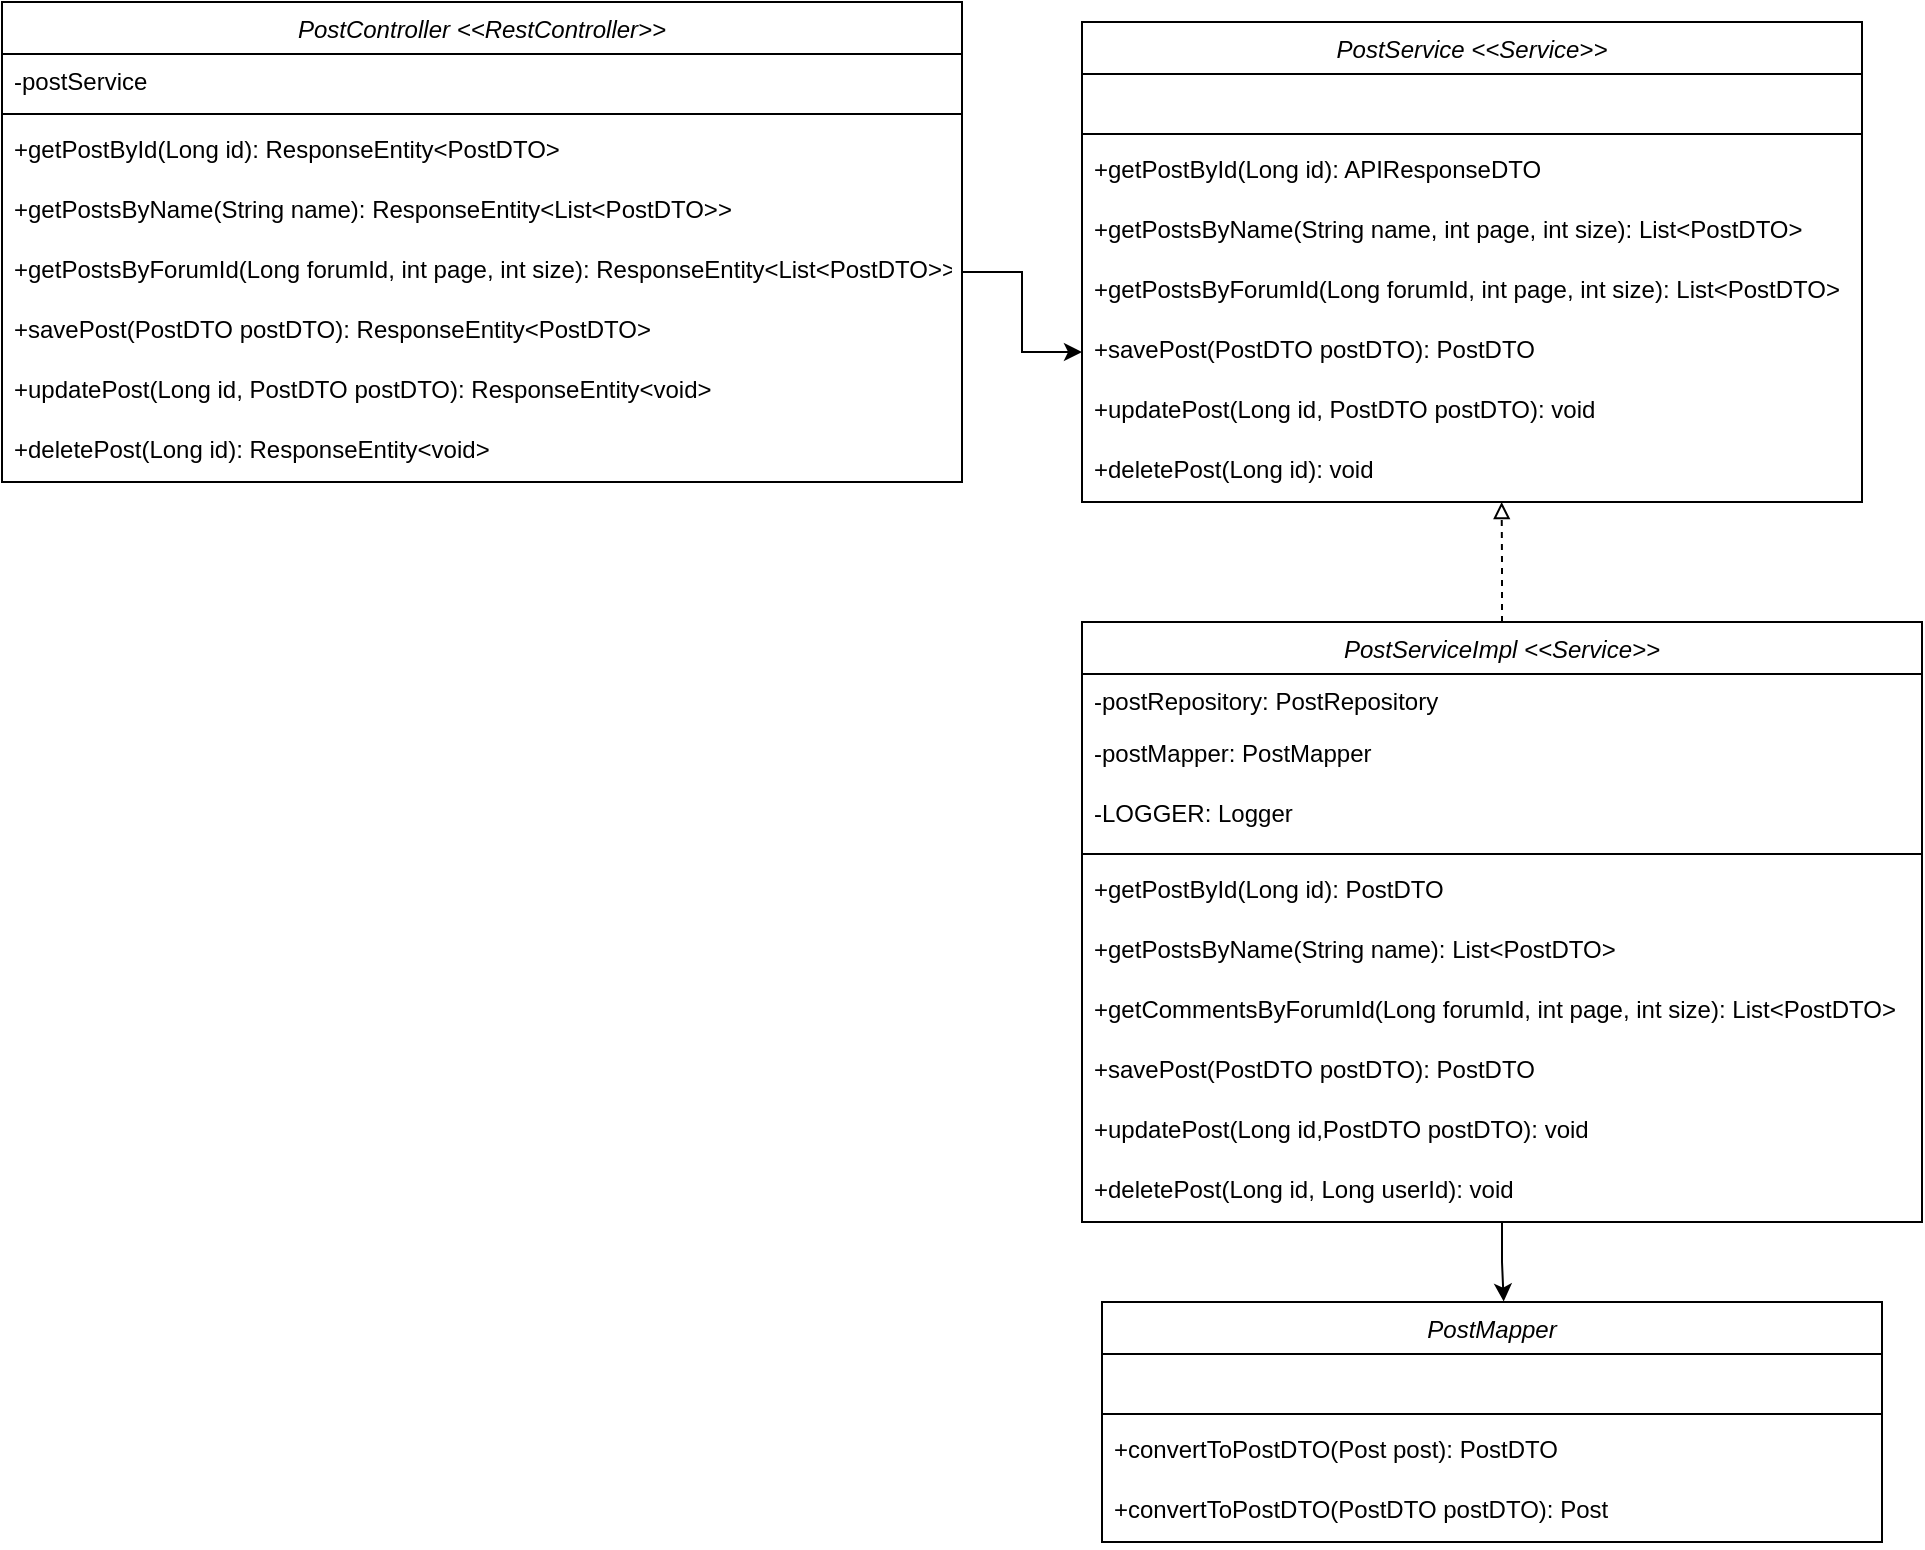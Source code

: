 <mxfile version="24.7.16">
  <diagram id="C5RBs43oDa-KdzZeNtuy" name="Page-1">
    <mxGraphModel dx="1195" dy="643" grid="1" gridSize="10" guides="1" tooltips="1" connect="1" arrows="1" fold="1" page="1" pageScale="1" pageWidth="827" pageHeight="1169" math="0" shadow="0">
      <root>
        <mxCell id="WIyWlLk6GJQsqaUBKTNV-0" />
        <mxCell id="WIyWlLk6GJQsqaUBKTNV-1" parent="WIyWlLk6GJQsqaUBKTNV-0" />
        <mxCell id="zkfFHV4jXpPFQw0GAbJ--0" value="PostController &lt;&lt;RestController&gt;&gt;" style="swimlane;fontStyle=2;align=center;verticalAlign=top;childLayout=stackLayout;horizontal=1;startSize=26;horizontalStack=0;resizeParent=1;resizeLast=0;collapsible=1;marginBottom=0;rounded=0;shadow=0;strokeWidth=1;" parent="WIyWlLk6GJQsqaUBKTNV-1" vertex="1">
          <mxGeometry x="60" y="30" width="480" height="240" as="geometry">
            <mxRectangle x="230" y="140" width="160" height="26" as="alternateBounds" />
          </mxGeometry>
        </mxCell>
        <mxCell id="zkfFHV4jXpPFQw0GAbJ--1" value="-postService" style="text;align=left;verticalAlign=top;spacingLeft=4;spacingRight=4;overflow=hidden;rotatable=0;points=[[0,0.5],[1,0.5]];portConstraint=eastwest;" parent="zkfFHV4jXpPFQw0GAbJ--0" vertex="1">
          <mxGeometry y="26" width="480" height="26" as="geometry" />
        </mxCell>
        <mxCell id="zkfFHV4jXpPFQw0GAbJ--4" value="" style="line;html=1;strokeWidth=1;align=left;verticalAlign=middle;spacingTop=-1;spacingLeft=3;spacingRight=3;rotatable=0;labelPosition=right;points=[];portConstraint=eastwest;" parent="zkfFHV4jXpPFQw0GAbJ--0" vertex="1">
          <mxGeometry y="52" width="480" height="8" as="geometry" />
        </mxCell>
        <mxCell id="zkfFHV4jXpPFQw0GAbJ--5" value="+getPostById(Long id): ResponseEntity&lt;PostDTO&gt;" style="text;align=left;verticalAlign=top;spacingLeft=4;spacingRight=4;overflow=hidden;rotatable=0;points=[[0,0.5],[1,0.5]];portConstraint=eastwest;" parent="zkfFHV4jXpPFQw0GAbJ--0" vertex="1">
          <mxGeometry y="60" width="480" height="30" as="geometry" />
        </mxCell>
        <mxCell id="GH-1Bv83nwFO9EJ7OFsL-6" value="+getPostsByName(String name): ResponseEntity&lt;List&lt;PostDTO&gt;&gt; " style="text;align=left;verticalAlign=top;spacingLeft=4;spacingRight=4;overflow=hidden;rotatable=0;points=[[0,0.5],[1,0.5]];portConstraint=eastwest;" vertex="1" parent="zkfFHV4jXpPFQw0GAbJ--0">
          <mxGeometry y="90" width="480" height="30" as="geometry" />
        </mxCell>
        <mxCell id="GH-1Bv83nwFO9EJ7OFsL-7" value="+getPostsByForumId(Long forumId, int page, int size): ResponseEntity&lt;List&lt;PostDTO&gt;&gt;" style="text;align=left;verticalAlign=top;spacingLeft=4;spacingRight=4;overflow=hidden;rotatable=0;points=[[0,0.5],[1,0.5]];portConstraint=eastwest;" vertex="1" parent="zkfFHV4jXpPFQw0GAbJ--0">
          <mxGeometry y="120" width="480" height="30" as="geometry" />
        </mxCell>
        <mxCell id="GH-1Bv83nwFO9EJ7OFsL-8" value="+savePost(PostDTO postDTO): ResponseEntity&lt;PostDTO&gt;" style="text;align=left;verticalAlign=top;spacingLeft=4;spacingRight=4;overflow=hidden;rotatable=0;points=[[0,0.5],[1,0.5]];portConstraint=eastwest;" vertex="1" parent="zkfFHV4jXpPFQw0GAbJ--0">
          <mxGeometry y="150" width="480" height="30" as="geometry" />
        </mxCell>
        <mxCell id="GH-1Bv83nwFO9EJ7OFsL-9" value="+updatePost(Long id, PostDTO postDTO): ResponseEntity&lt;void&gt;" style="text;align=left;verticalAlign=top;spacingLeft=4;spacingRight=4;overflow=hidden;rotatable=0;points=[[0,0.5],[1,0.5]];portConstraint=eastwest;" vertex="1" parent="zkfFHV4jXpPFQw0GAbJ--0">
          <mxGeometry y="180" width="480" height="30" as="geometry" />
        </mxCell>
        <mxCell id="GH-1Bv83nwFO9EJ7OFsL-10" value="+deletePost(Long id): ResponseEntity&lt;void&gt;" style="text;align=left;verticalAlign=top;spacingLeft=4;spacingRight=4;overflow=hidden;rotatable=0;points=[[0,0.5],[1,0.5]];portConstraint=eastwest;" vertex="1" parent="zkfFHV4jXpPFQw0GAbJ--0">
          <mxGeometry y="210" width="480" height="30" as="geometry" />
        </mxCell>
        <mxCell id="GH-1Bv83nwFO9EJ7OFsL-13" value="PostService &lt;&lt;Service&gt;&gt;" style="swimlane;fontStyle=2;align=center;verticalAlign=top;childLayout=stackLayout;horizontal=1;startSize=26;horizontalStack=0;resizeParent=1;resizeLast=0;collapsible=1;marginBottom=0;rounded=0;shadow=0;strokeWidth=1;" vertex="1" parent="WIyWlLk6GJQsqaUBKTNV-1">
          <mxGeometry x="600" y="40" width="390" height="240" as="geometry">
            <mxRectangle x="230" y="140" width="160" height="26" as="alternateBounds" />
          </mxGeometry>
        </mxCell>
        <mxCell id="GH-1Bv83nwFO9EJ7OFsL-14" value="&#xa;" style="text;align=left;verticalAlign=top;spacingLeft=4;spacingRight=4;overflow=hidden;rotatable=0;points=[[0,0.5],[1,0.5]];portConstraint=eastwest;" vertex="1" parent="GH-1Bv83nwFO9EJ7OFsL-13">
          <mxGeometry y="26" width="390" height="26" as="geometry" />
        </mxCell>
        <mxCell id="GH-1Bv83nwFO9EJ7OFsL-15" value="" style="line;html=1;strokeWidth=1;align=left;verticalAlign=middle;spacingTop=-1;spacingLeft=3;spacingRight=3;rotatable=0;labelPosition=right;points=[];portConstraint=eastwest;" vertex="1" parent="GH-1Bv83nwFO9EJ7OFsL-13">
          <mxGeometry y="52" width="390" height="8" as="geometry" />
        </mxCell>
        <mxCell id="GH-1Bv83nwFO9EJ7OFsL-16" value="+getPostById(Long id): APIResponseDTO" style="text;align=left;verticalAlign=top;spacingLeft=4;spacingRight=4;overflow=hidden;rotatable=0;points=[[0,0.5],[1,0.5]];portConstraint=eastwest;" vertex="1" parent="GH-1Bv83nwFO9EJ7OFsL-13">
          <mxGeometry y="60" width="390" height="30" as="geometry" />
        </mxCell>
        <mxCell id="GH-1Bv83nwFO9EJ7OFsL-17" value="+getPostsByName(String name, int page, int size): List&lt;PostDTO&gt;" style="text;align=left;verticalAlign=top;spacingLeft=4;spacingRight=4;overflow=hidden;rotatable=0;points=[[0,0.5],[1,0.5]];portConstraint=eastwest;" vertex="1" parent="GH-1Bv83nwFO9EJ7OFsL-13">
          <mxGeometry y="90" width="390" height="30" as="geometry" />
        </mxCell>
        <mxCell id="GH-1Bv83nwFO9EJ7OFsL-18" value="+getPostsByForumId(Long forumId, int page, int size): List&lt;PostDTO&gt;&#xa;" style="text;align=left;verticalAlign=top;spacingLeft=4;spacingRight=4;overflow=hidden;rotatable=0;points=[[0,0.5],[1,0.5]];portConstraint=eastwest;" vertex="1" parent="GH-1Bv83nwFO9EJ7OFsL-13">
          <mxGeometry y="120" width="390" height="30" as="geometry" />
        </mxCell>
        <mxCell id="GH-1Bv83nwFO9EJ7OFsL-19" value="+savePost(PostDTO postDTO): PostDTO " style="text;align=left;verticalAlign=top;spacingLeft=4;spacingRight=4;overflow=hidden;rotatable=0;points=[[0,0.5],[1,0.5]];portConstraint=eastwest;" vertex="1" parent="GH-1Bv83nwFO9EJ7OFsL-13">
          <mxGeometry y="150" width="390" height="30" as="geometry" />
        </mxCell>
        <mxCell id="GH-1Bv83nwFO9EJ7OFsL-20" value="+updatePost(Long id, PostDTO postDTO): void&#xa;" style="text;align=left;verticalAlign=top;spacingLeft=4;spacingRight=4;overflow=hidden;rotatable=0;points=[[0,0.5],[1,0.5]];portConstraint=eastwest;" vertex="1" parent="GH-1Bv83nwFO9EJ7OFsL-13">
          <mxGeometry y="180" width="390" height="30" as="geometry" />
        </mxCell>
        <mxCell id="GH-1Bv83nwFO9EJ7OFsL-21" value="+deletePost(Long id): void" style="text;align=left;verticalAlign=top;spacingLeft=4;spacingRight=4;overflow=hidden;rotatable=0;points=[[0,0.5],[1,0.5]];portConstraint=eastwest;" vertex="1" parent="GH-1Bv83nwFO9EJ7OFsL-13">
          <mxGeometry y="210" width="390" height="30" as="geometry" />
        </mxCell>
        <mxCell id="GH-1Bv83nwFO9EJ7OFsL-23" value="" style="edgeStyle=orthogonalEdgeStyle;rounded=0;orthogonalLoop=1;jettySize=auto;html=1;" edge="1" parent="WIyWlLk6GJQsqaUBKTNV-1" source="GH-1Bv83nwFO9EJ7OFsL-7" target="GH-1Bv83nwFO9EJ7OFsL-19">
          <mxGeometry relative="1" as="geometry" />
        </mxCell>
        <mxCell id="GH-1Bv83nwFO9EJ7OFsL-24" value="PostServiceImpl &lt;&lt;Service&gt;&gt;" style="swimlane;fontStyle=2;align=center;verticalAlign=top;childLayout=stackLayout;horizontal=1;startSize=26;horizontalStack=0;resizeParent=1;resizeLast=0;collapsible=1;marginBottom=0;rounded=0;shadow=0;strokeWidth=1;" vertex="1" parent="WIyWlLk6GJQsqaUBKTNV-1">
          <mxGeometry x="600" y="340" width="420" height="300" as="geometry">
            <mxRectangle x="230" y="140" width="160" height="26" as="alternateBounds" />
          </mxGeometry>
        </mxCell>
        <mxCell id="GH-1Bv83nwFO9EJ7OFsL-25" value="-postRepository: PostRepository" style="text;align=left;verticalAlign=top;spacingLeft=4;spacingRight=4;overflow=hidden;rotatable=0;points=[[0,0.5],[1,0.5]];portConstraint=eastwest;" vertex="1" parent="GH-1Bv83nwFO9EJ7OFsL-24">
          <mxGeometry y="26" width="420" height="26" as="geometry" />
        </mxCell>
        <mxCell id="GH-1Bv83nwFO9EJ7OFsL-27" value="-postMapper: PostMapper" style="text;align=left;verticalAlign=top;spacingLeft=4;spacingRight=4;overflow=hidden;rotatable=0;points=[[0,0.5],[1,0.5]];portConstraint=eastwest;" vertex="1" parent="GH-1Bv83nwFO9EJ7OFsL-24">
          <mxGeometry y="52" width="420" height="30" as="geometry" />
        </mxCell>
        <mxCell id="GH-1Bv83nwFO9EJ7OFsL-36" value="-LOGGER: Logger" style="text;align=left;verticalAlign=top;spacingLeft=4;spacingRight=4;overflow=hidden;rotatable=0;points=[[0,0.5],[1,0.5]];portConstraint=eastwest;" vertex="1" parent="GH-1Bv83nwFO9EJ7OFsL-24">
          <mxGeometry y="82" width="420" height="30" as="geometry" />
        </mxCell>
        <mxCell id="GH-1Bv83nwFO9EJ7OFsL-26" value="" style="line;html=1;strokeWidth=1;align=left;verticalAlign=middle;spacingTop=-1;spacingLeft=3;spacingRight=3;rotatable=0;labelPosition=right;points=[];portConstraint=eastwest;" vertex="1" parent="GH-1Bv83nwFO9EJ7OFsL-24">
          <mxGeometry y="112" width="420" height="8" as="geometry" />
        </mxCell>
        <mxCell id="GH-1Bv83nwFO9EJ7OFsL-35" value="+getPostById(Long id): PostDTO" style="text;align=left;verticalAlign=top;spacingLeft=4;spacingRight=4;overflow=hidden;rotatable=0;points=[[0,0.5],[1,0.5]];portConstraint=eastwest;" vertex="1" parent="GH-1Bv83nwFO9EJ7OFsL-24">
          <mxGeometry y="120" width="420" height="30" as="geometry" />
        </mxCell>
        <mxCell id="GH-1Bv83nwFO9EJ7OFsL-28" value="+getPostsByName(String name): List&lt;PostDTO&gt;" style="text;align=left;verticalAlign=top;spacingLeft=4;spacingRight=4;overflow=hidden;rotatable=0;points=[[0,0.5],[1,0.5]];portConstraint=eastwest;" vertex="1" parent="GH-1Bv83nwFO9EJ7OFsL-24">
          <mxGeometry y="150" width="420" height="30" as="geometry" />
        </mxCell>
        <mxCell id="GH-1Bv83nwFO9EJ7OFsL-29" value="+getCommentsByForumId(Long forumId, int page, int size): List&lt;PostDTO&gt;&#xa;" style="text;align=left;verticalAlign=top;spacingLeft=4;spacingRight=4;overflow=hidden;rotatable=0;points=[[0,0.5],[1,0.5]];portConstraint=eastwest;" vertex="1" parent="GH-1Bv83nwFO9EJ7OFsL-24">
          <mxGeometry y="180" width="420" height="30" as="geometry" />
        </mxCell>
        <mxCell id="GH-1Bv83nwFO9EJ7OFsL-30" value="+savePost(PostDTO postDTO): PostDTO" style="text;align=left;verticalAlign=top;spacingLeft=4;spacingRight=4;overflow=hidden;rotatable=0;points=[[0,0.5],[1,0.5]];portConstraint=eastwest;" vertex="1" parent="GH-1Bv83nwFO9EJ7OFsL-24">
          <mxGeometry y="210" width="420" height="30" as="geometry" />
        </mxCell>
        <mxCell id="GH-1Bv83nwFO9EJ7OFsL-31" value="+updatePost(Long id,PostDTO postDTO): void&#xa;" style="text;align=left;verticalAlign=top;spacingLeft=4;spacingRight=4;overflow=hidden;rotatable=0;points=[[0,0.5],[1,0.5]];portConstraint=eastwest;" vertex="1" parent="GH-1Bv83nwFO9EJ7OFsL-24">
          <mxGeometry y="240" width="420" height="30" as="geometry" />
        </mxCell>
        <mxCell id="GH-1Bv83nwFO9EJ7OFsL-32" value="+deletePost(Long id, Long userId): void" style="text;align=left;verticalAlign=top;spacingLeft=4;spacingRight=4;overflow=hidden;rotatable=0;points=[[0,0.5],[1,0.5]];portConstraint=eastwest;" vertex="1" parent="GH-1Bv83nwFO9EJ7OFsL-24">
          <mxGeometry y="270" width="420" height="30" as="geometry" />
        </mxCell>
        <mxCell id="GH-1Bv83nwFO9EJ7OFsL-37" style="edgeStyle=orthogonalEdgeStyle;rounded=0;orthogonalLoop=1;jettySize=auto;html=1;entryX=0.538;entryY=1;entryDx=0;entryDy=0;entryPerimeter=0;dashed=1;endArrow=block;endFill=0;" edge="1" parent="WIyWlLk6GJQsqaUBKTNV-1" source="GH-1Bv83nwFO9EJ7OFsL-24" target="GH-1Bv83nwFO9EJ7OFsL-21">
          <mxGeometry relative="1" as="geometry" />
        </mxCell>
        <mxCell id="GH-1Bv83nwFO9EJ7OFsL-39" value="PostMapper" style="swimlane;fontStyle=2;align=center;verticalAlign=top;childLayout=stackLayout;horizontal=1;startSize=26;horizontalStack=0;resizeParent=1;resizeLast=0;collapsible=1;marginBottom=0;rounded=0;shadow=0;strokeWidth=1;" vertex="1" parent="WIyWlLk6GJQsqaUBKTNV-1">
          <mxGeometry x="610" y="680" width="390" height="120" as="geometry">
            <mxRectangle x="230" y="140" width="160" height="26" as="alternateBounds" />
          </mxGeometry>
        </mxCell>
        <mxCell id="GH-1Bv83nwFO9EJ7OFsL-40" value="&#xa;" style="text;align=left;verticalAlign=top;spacingLeft=4;spacingRight=4;overflow=hidden;rotatable=0;points=[[0,0.5],[1,0.5]];portConstraint=eastwest;" vertex="1" parent="GH-1Bv83nwFO9EJ7OFsL-39">
          <mxGeometry y="26" width="390" height="26" as="geometry" />
        </mxCell>
        <mxCell id="GH-1Bv83nwFO9EJ7OFsL-41" value="" style="line;html=1;strokeWidth=1;align=left;verticalAlign=middle;spacingTop=-1;spacingLeft=3;spacingRight=3;rotatable=0;labelPosition=right;points=[];portConstraint=eastwest;" vertex="1" parent="GH-1Bv83nwFO9EJ7OFsL-39">
          <mxGeometry y="52" width="390" height="8" as="geometry" />
        </mxCell>
        <mxCell id="GH-1Bv83nwFO9EJ7OFsL-42" value="+convertToPostDTO(Post post): PostDTO" style="text;align=left;verticalAlign=top;spacingLeft=4;spacingRight=4;overflow=hidden;rotatable=0;points=[[0,0.5],[1,0.5]];portConstraint=eastwest;" vertex="1" parent="GH-1Bv83nwFO9EJ7OFsL-39">
          <mxGeometry y="60" width="390" height="30" as="geometry" />
        </mxCell>
        <mxCell id="GH-1Bv83nwFO9EJ7OFsL-43" value="+convertToPostDTO(PostDTO postDTO): Post" style="text;align=left;verticalAlign=top;spacingLeft=4;spacingRight=4;overflow=hidden;rotatable=0;points=[[0,0.5],[1,0.5]];portConstraint=eastwest;" vertex="1" parent="GH-1Bv83nwFO9EJ7OFsL-39">
          <mxGeometry y="90" width="390" height="30" as="geometry" />
        </mxCell>
        <mxCell id="GH-1Bv83nwFO9EJ7OFsL-48" style="edgeStyle=orthogonalEdgeStyle;rounded=0;orthogonalLoop=1;jettySize=auto;html=1;entryX=0.515;entryY=-0.002;entryDx=0;entryDy=0;entryPerimeter=0;" edge="1" parent="WIyWlLk6GJQsqaUBKTNV-1" source="GH-1Bv83nwFO9EJ7OFsL-24" target="GH-1Bv83nwFO9EJ7OFsL-39">
          <mxGeometry relative="1" as="geometry" />
        </mxCell>
      </root>
    </mxGraphModel>
  </diagram>
</mxfile>

